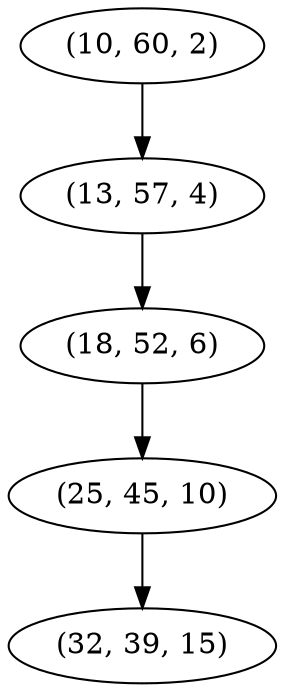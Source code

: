 digraph tree {
    "(10, 60, 2)";
    "(13, 57, 4)";
    "(18, 52, 6)";
    "(25, 45, 10)";
    "(32, 39, 15)";
    "(10, 60, 2)" -> "(13, 57, 4)";
    "(13, 57, 4)" -> "(18, 52, 6)";
    "(18, 52, 6)" -> "(25, 45, 10)";
    "(25, 45, 10)" -> "(32, 39, 15)";
}
